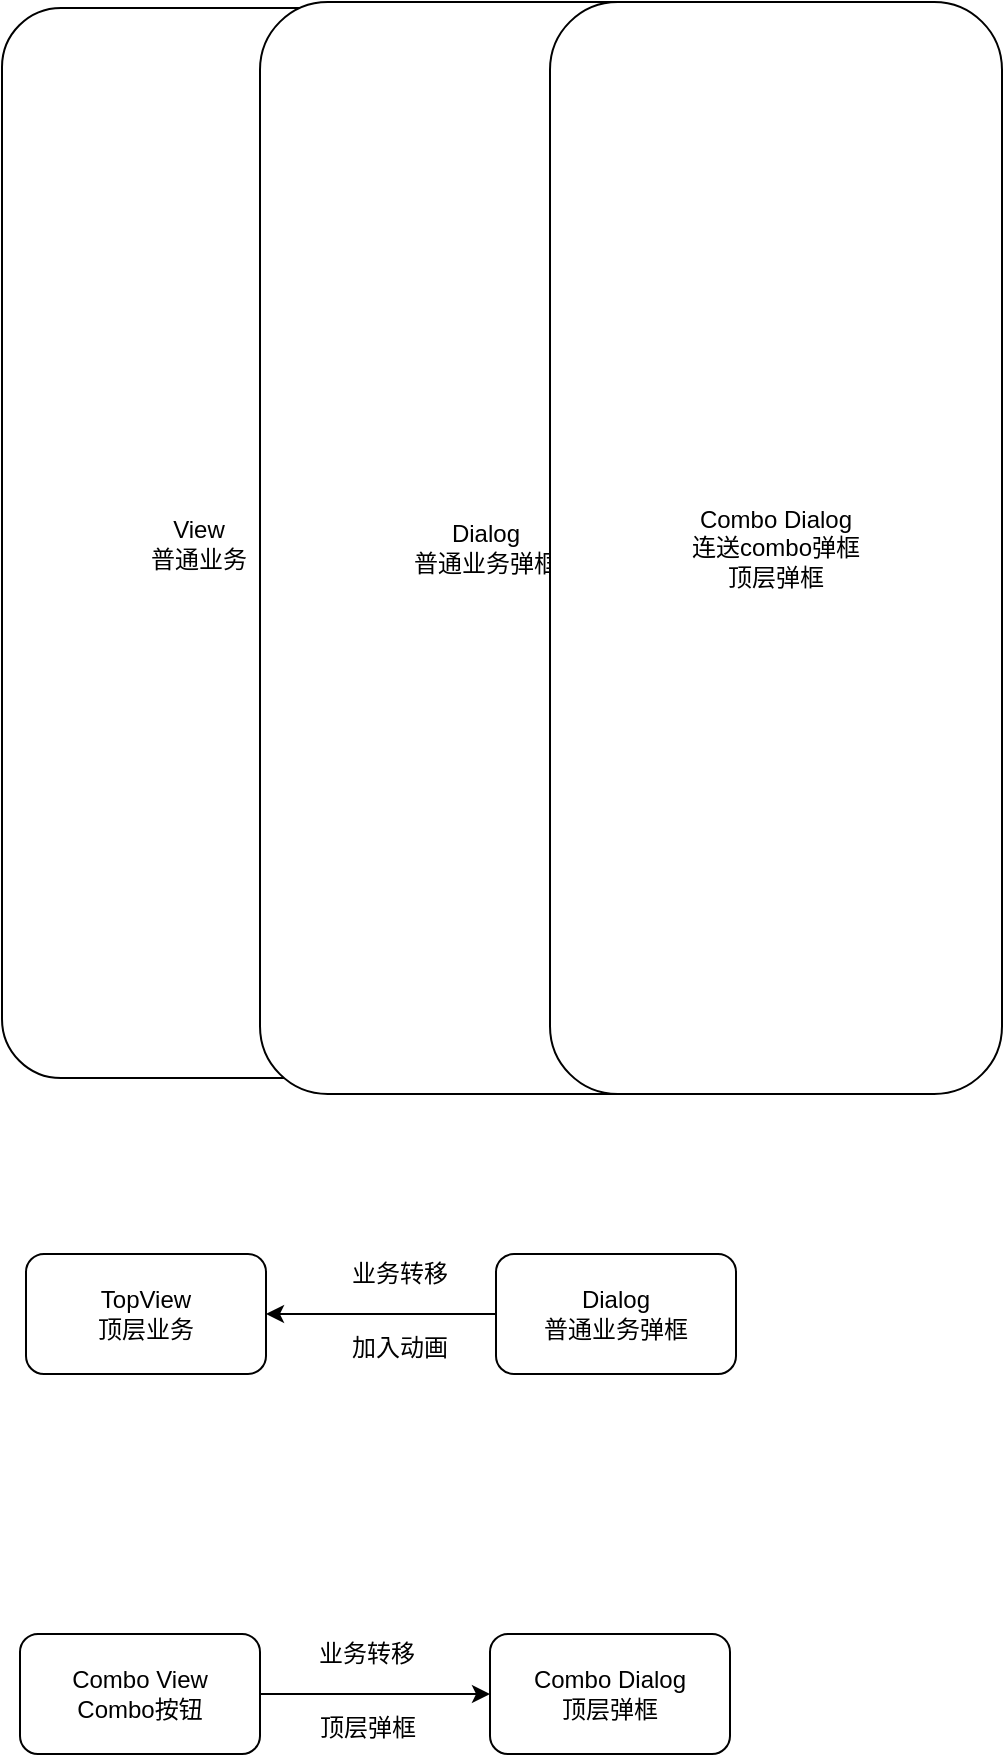 <mxfile version="14.9.7" type="github">
  <diagram id="Vmy_npMQMaTD-tj5_ABQ" name="Page-1">
    <mxGraphModel dx="1422" dy="761" grid="0" gridSize="10" guides="1" tooltips="1" connect="1" arrows="1" fold="1" page="1" pageScale="1" pageWidth="827" pageHeight="1169" math="0" shadow="0">
      <root>
        <mxCell id="0" />
        <mxCell id="1" parent="0" />
        <mxCell id="HNK7zyYz266k-fxQJcVy-1" value="View&lt;br&gt;普通业务" style="rounded=1;whiteSpace=wrap;html=1;" vertex="1" parent="1">
          <mxGeometry x="126" y="106" width="197" height="535" as="geometry" />
        </mxCell>
        <mxCell id="HNK7zyYz266k-fxQJcVy-2" value="Dialog&lt;br&gt;普通业务弹框" style="rounded=1;whiteSpace=wrap;html=1;" vertex="1" parent="1">
          <mxGeometry x="255" y="103" width="226" height="546" as="geometry" />
        </mxCell>
        <mxCell id="HNK7zyYz266k-fxQJcVy-3" value="Combo Dialog&lt;br&gt;连送combo弹框&lt;br&gt;顶层弹框" style="rounded=1;whiteSpace=wrap;html=1;" vertex="1" parent="1">
          <mxGeometry x="400" y="103" width="226" height="546" as="geometry" />
        </mxCell>
        <mxCell id="HNK7zyYz266k-fxQJcVy-5" value="TopView&lt;br&gt;顶层业务" style="rounded=1;whiteSpace=wrap;html=1;" vertex="1" parent="1">
          <mxGeometry x="138" y="729" width="120" height="60" as="geometry" />
        </mxCell>
        <mxCell id="HNK7zyYz266k-fxQJcVy-7" style="edgeStyle=orthogonalEdgeStyle;rounded=0;orthogonalLoop=1;jettySize=auto;html=1;exitX=0;exitY=0.5;exitDx=0;exitDy=0;" edge="1" parent="1" source="HNK7zyYz266k-fxQJcVy-6" target="HNK7zyYz266k-fxQJcVy-5">
          <mxGeometry relative="1" as="geometry" />
        </mxCell>
        <mxCell id="HNK7zyYz266k-fxQJcVy-6" value="Dialog&lt;br&gt;普通业务弹框" style="rounded=1;whiteSpace=wrap;html=1;" vertex="1" parent="1">
          <mxGeometry x="373" y="729" width="120" height="60" as="geometry" />
        </mxCell>
        <mxCell id="HNK7zyYz266k-fxQJcVy-8" value="业务转移" style="text;html=1;strokeColor=none;fillColor=none;align=center;verticalAlign=middle;whiteSpace=wrap;rounded=0;" vertex="1" parent="1">
          <mxGeometry x="298" y="729" width="54" height="20" as="geometry" />
        </mxCell>
        <mxCell id="HNK7zyYz266k-fxQJcVy-9" value="加入动画" style="text;html=1;strokeColor=none;fillColor=none;align=center;verticalAlign=middle;whiteSpace=wrap;rounded=0;" vertex="1" parent="1">
          <mxGeometry x="298" y="766" width="54" height="20" as="geometry" />
        </mxCell>
        <mxCell id="HNK7zyYz266k-fxQJcVy-17" style="edgeStyle=orthogonalEdgeStyle;rounded=0;orthogonalLoop=1;jettySize=auto;html=1;exitX=1;exitY=0.5;exitDx=0;exitDy=0;" edge="1" parent="1" source="HNK7zyYz266k-fxQJcVy-10" target="HNK7zyYz266k-fxQJcVy-12">
          <mxGeometry relative="1" as="geometry" />
        </mxCell>
        <mxCell id="HNK7zyYz266k-fxQJcVy-10" value="Combo View&lt;br&gt;Combo按钮" style="rounded=1;whiteSpace=wrap;html=1;" vertex="1" parent="1">
          <mxGeometry x="135" y="919" width="120" height="60" as="geometry" />
        </mxCell>
        <mxCell id="HNK7zyYz266k-fxQJcVy-12" value="Combo Dialog&lt;br&gt;顶层弹框" style="rounded=1;whiteSpace=wrap;html=1;" vertex="1" parent="1">
          <mxGeometry x="370" y="919" width="120" height="60" as="geometry" />
        </mxCell>
        <mxCell id="HNK7zyYz266k-fxQJcVy-13" value="业务转移" style="text;html=1;strokeColor=none;fillColor=none;align=center;verticalAlign=middle;whiteSpace=wrap;rounded=0;" vertex="1" parent="1">
          <mxGeometry x="268" y="919" width="81" height="20" as="geometry" />
        </mxCell>
        <mxCell id="HNK7zyYz266k-fxQJcVy-14" value="顶层弹框" style="text;html=1;strokeColor=none;fillColor=none;align=center;verticalAlign=middle;whiteSpace=wrap;rounded=0;" vertex="1" parent="1">
          <mxGeometry x="281.5" y="956" width="54" height="20" as="geometry" />
        </mxCell>
      </root>
    </mxGraphModel>
  </diagram>
</mxfile>
